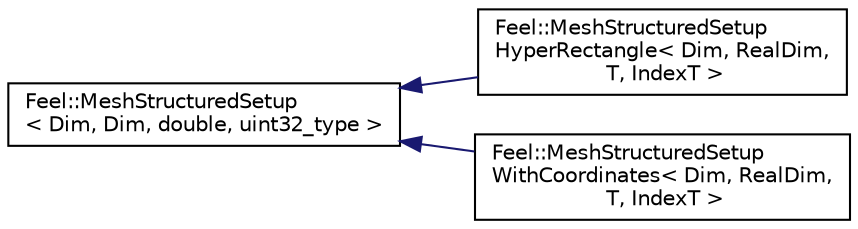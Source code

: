 digraph "Graphical Class Hierarchy"
{
 // LATEX_PDF_SIZE
  edge [fontname="Helvetica",fontsize="10",labelfontname="Helvetica",labelfontsize="10"];
  node [fontname="Helvetica",fontsize="10",shape=record];
  rankdir="LR";
  Node0 [label="Feel::MeshStructuredSetup\l\< Dim, Dim, double, uint32_type \>",height=0.2,width=0.4,color="black", fillcolor="white", style="filled",URL="$classFeel_1_1MeshStructuredSetup.html",tooltip=" "];
  Node0 -> Node1 [dir="back",color="midnightblue",fontsize="10",style="solid",fontname="Helvetica"];
  Node1 [label="Feel::MeshStructuredSetup\lHyperRectangle\< Dim, RealDim,\l T, IndexT \>",height=0.2,width=0.4,color="black", fillcolor="white", style="filled",URL="$classFeel_1_1MeshStructuredSetupHyperRectangle.html",tooltip=" "];
  Node0 -> Node2 [dir="back",color="midnightblue",fontsize="10",style="solid",fontname="Helvetica"];
  Node2 [label="Feel::MeshStructuredSetup\lWithCoordinates\< Dim, RealDim,\l T, IndexT \>",height=0.2,width=0.4,color="black", fillcolor="white", style="filled",URL="$classFeel_1_1MeshStructuredSetupWithCoordinates.html",tooltip=" "];
}
